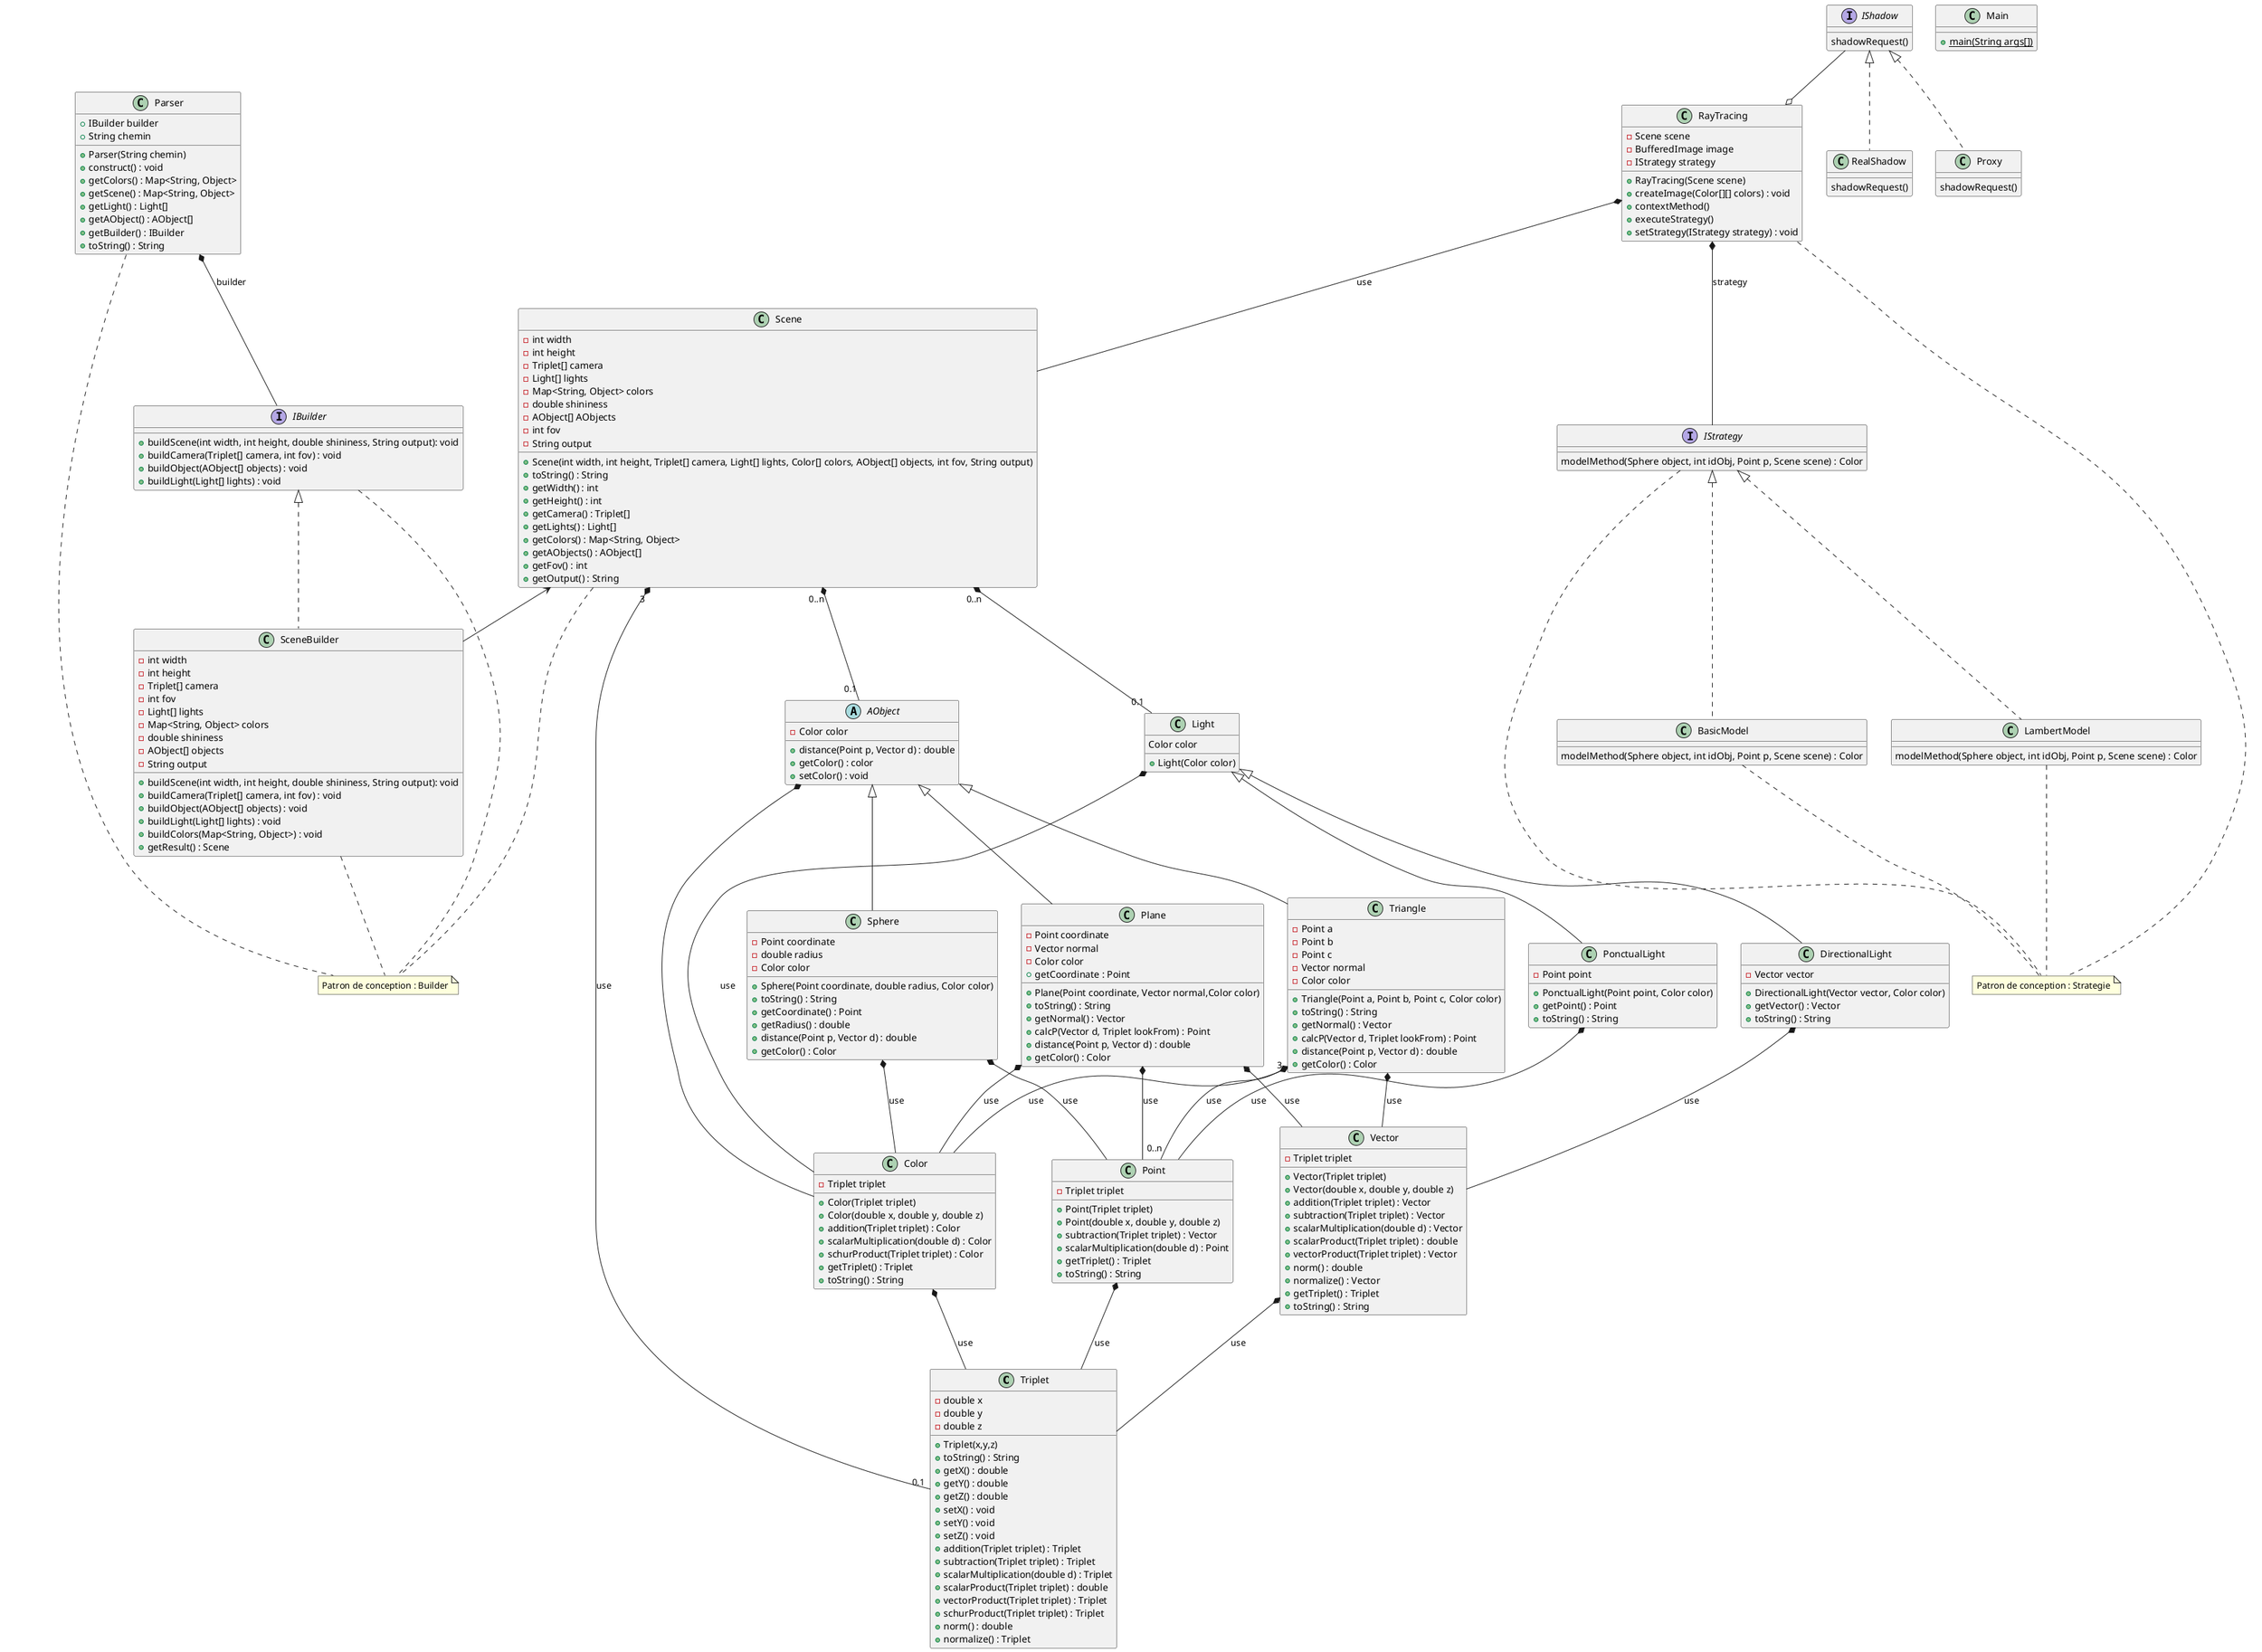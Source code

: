 @startuml

class Triplet
class Vector
class Point
class Color
class Main
class Light
class DirectionalLight
class PonctualLight
abstract class AObject

class Plane
class Triangle
class Sphere

class Scene
interface IBuilder

Vector *-- Triplet : use
Color *-- Triplet : use
Point *-- Triplet : use

DirectionalLight *-- Vector : use

Light *-- Color : use
PonctualLight *-- Point : use


Triangle "3" *-- "0..n" Point : use
Plane  *-- Vector : use
Plane  *-- Point : use
Sphere *-- Point : use

Sphere *-- Color : use
Triangle *-- Color : use
Plane *-- Color : use
Triangle *-- Vector : use
AObject *-- Color

Parser *-- IBuilder : builder
Scene <-- SceneBuilder
Scene "0..n" *-- "0.1" Light
Scene "0..n" *-- "0.1" AObject
Scene "3"*-- "0.1" Triplet : use
RayTracing *-- Scene : use
RayTracing *-- IStrategy : strategy

class Triplet {
-double x
-double y
-double z

+Triplet(x,y,z)
+toString() : String
+getX() : double
+getY() : double
+getZ() : double
+setX() : void
+setY() : void
+setZ() : void
+addition(Triplet triplet) : Triplet
+subtraction(Triplet triplet) : Triplet
+scalarMultiplication(double d) : Triplet
+scalarProduct(Triplet triplet) : double
+vectorProduct(Triplet triplet) : Triplet
+schurProduct(Triplet triplet) : Triplet
+norm() : double
+normalize() : Triplet
}

class Vector{
-Triplet triplet
+Vector(Triplet triplet)
+Vector(double x, double y, double z)
+addition(Triplet triplet) : Vector
+subtraction(Triplet triplet) : Vector
+scalarMultiplication(double d) : Vector
+scalarProduct(Triplet triplet) : double
+vectorProduct(Triplet triplet) : Vector
+norm() : double
+normalize() : Vector
+ getTriplet() : Triplet
+ toString() : String
}

class Point{
- Triplet triplet
+Point(Triplet triplet)
+Point(double x, double y, double z)
+subtraction(Triplet triplet) : Vector
+scalarMultiplication(double d) : Point
+ getTriplet() : Triplet
+ toString() : String
}

class Color{
- Triplet triplet
+Color(Triplet triplet)
+Color(double x, double y, double z)
+ addition(Triplet triplet) : Color
+ scalarMultiplication(double d) : Color
+ schurProduct(Triplet triplet) : Color
+ getTriplet() : Triplet
+ toString() : String
}


class Light{
Color color
+ Light(Color color)
}

class PonctualLight extends Light{
- Point point
+ PonctualLight(Point point, Color color)
+ getPoint() : Point
+ toString() : String
}

class DirectionalLight extends Light{
- Vector vector
+ DirectionalLight(Vector vector, Color color)
+ getVector() : Vector
+ toString() : String
}

abstract class AObject {
- Color color
+ distance(Point p, Vector d) : double
+ getColor() : color
+ setColor() : void
}



class Triangle extends AObject {
- Point a
- Point b
- Point c
- Vector normal
- Color color
+ Triangle(Point a, Point b, Point c, Color color)
+ toString() : String
+ getNormal() : Vector
+ calcP(Vector d, Triplet lookFrom) : Point
+ distance(Point p, Vector d) : double
+ getColor() : Color
}

class Plane extends AObject{
- Point coordinate
- Vector normal
- Color color
+ Plane(Point coordinate, Vector normal,Color color)
+ toString() : String
+ getCoordinate : Point
+ getNormal() : Vector
+ calcP(Vector d, Triplet lookFrom) : Point
+ distance(Point p, Vector d) : double
+ getColor() : Color
}

class Sphere extends AObject {
- Point coordinate
- double radius
- Color color
+ Sphere(Point coordinate, double radius, Color color)
+ toString() : String
+ getCoordinate() : Point
+ getRadius() : double
+ distance(Point p, Vector d) : double
+ getColor() : Color
}

note "Patron de conception : Builder" as N2
Scene .. N2
IBuilder .. N2
SceneBuilder .. N2
Parser .. N2

class Scene{
- int width
- int height
- Triplet[] camera
- Light[] lights
- Map<String, Object> colors
- double shininess
- AObject[] AObjects
- int fov
- String output
+ Scene(int width, int height, Triplet[] camera, Light[] lights, Color[] colors, AObject[] objects, int fov, String output)
+ toString() : String
+ getWidth() : int
+ getHeight() : int
+ getCamera() : Triplet[]
+ getLights() : Light[]
+ getColors() : Map<String, Object>
+ getAObjects() : AObject[]
+ getFov() : int
+ getOutput() : String
}

interface IBuilder {
+ buildScene(int width, int height, double shininess, String output): void
+ buildCamera(Triplet[] camera, int fov) : void
+ buildObject(AObject[] objects) : void
+ buildLight(Light[] lights) : void
}

class SceneBuilder implements IBuilder{
- int width
- int height
- Triplet[] camera
- int fov
- Light[] lights
- Map<String, Object> colors
- double shininess
- AObject[] objects
- String output
+ buildScene(int width, int height, double shininess, String output): void
+ buildCamera(Triplet[] camera, int fov) : void
+ buildObject(AObject[] objects) : void
+ buildLight(Light[] lights) : void
+ buildColors(Map<String, Object>) : void
+ getResult() : Scene
}

class Parser {
+IBuilder builder
+String chemin
+Parser(String chemin)
+construct() : void
+ getColors() : Map<String, Object>
+getScene() : Map<String, Object>
+getLight() : Light[]
+getAObject() : AObject[]
+ getBuilder() : IBuilder
+ toString() : String
}

class Main{
+ {static} main(String args[])
}

class RayTracing{
- Scene scene
- BufferedImage image
- IStrategy strategy
+ RayTracing(Scene scene)
+ createImage(Color[][] colors) : void
+ contextMethod()
+ executeStrategy()
+ setStrategy(IStrategy strategy) : void
}

class BasicModel implements IStrategy {
modelMethod(Sphere object, int idObj, Point p, Scene scene) : Color
}
class LambertModel implements IStrategy{
modelMethod(Sphere object, int idObj, Point p, Scene scene) : Color
}
interface IStrategy {
modelMethod(Sphere object, int idObj, Point p, Scene scene) : Color
}

note "Patron de conception : Strategie" as N3
BasicModel .. N3
LambertModel .. N3
IStrategy .. N3
RayTracing .. N3

IShadow --o RayTracing

interface IShadow {
shadowRequest()
}
class RealShadow implements IShadow {
shadowRequest()
}
class Proxy implements IShadow {
shadowRequest()
}


@enduml